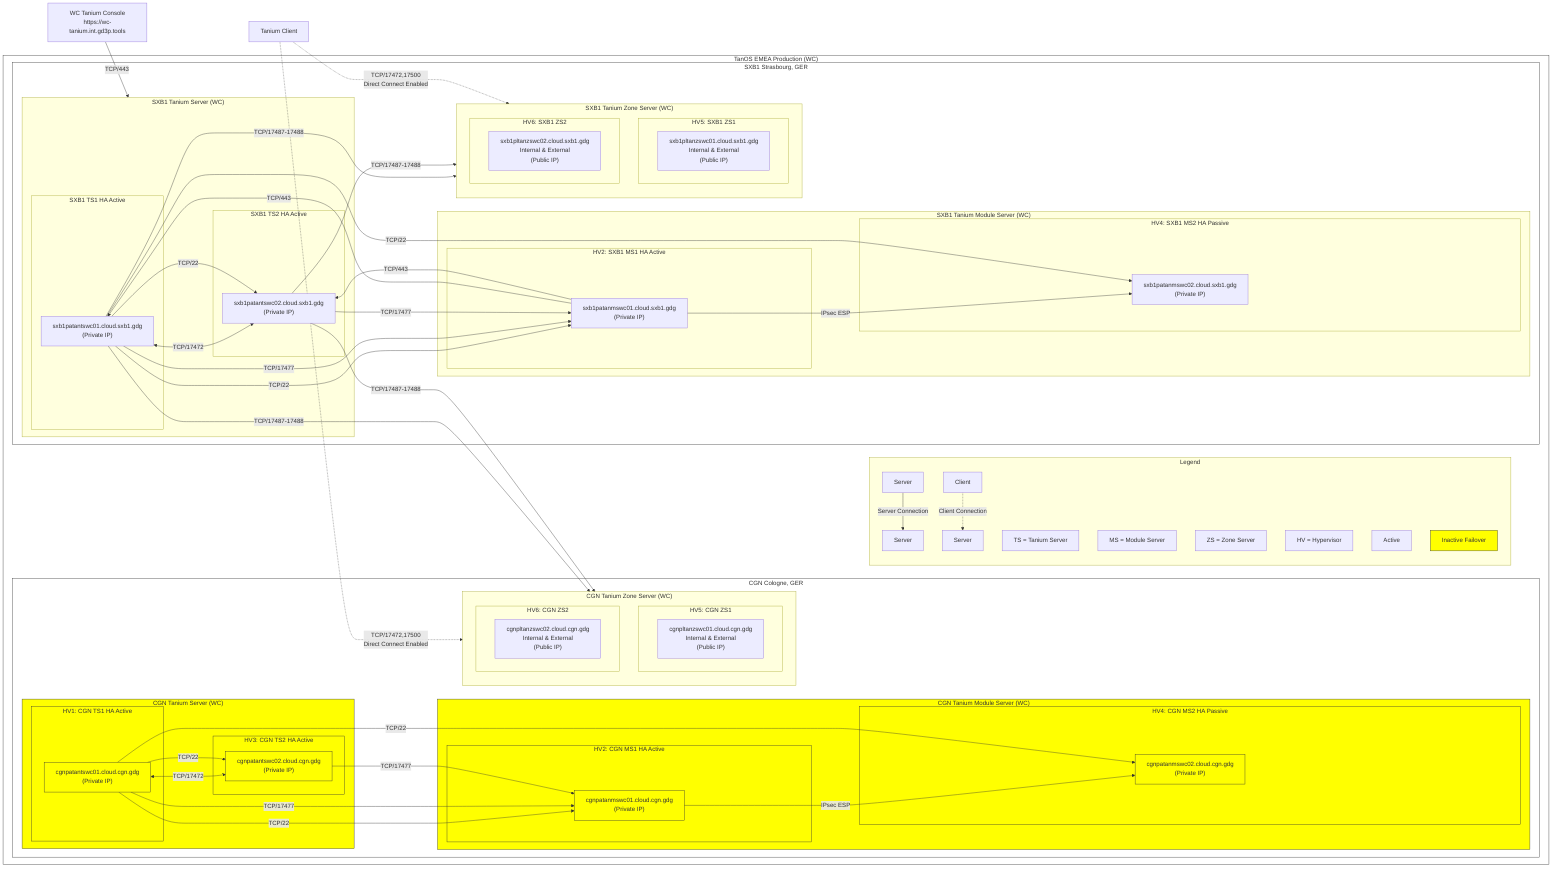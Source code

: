 flowchart LR
    %% Define nodes and subgraphs
    subgraph TanOS_EMEA_Prod["TanOS EMEA Production (WC)"]
        subgraph Legend["Legend"]
            EMPTY_NODE1["Server"] -->|"Server Connection"| EMPTY_NODE2["Server"]
            EMPTY_NODE3["Client"] .->|"Client Connection"| EMPTY_NODE4["Server"]
            TS["TS = Tanium Server"]
            MS["MS = Module Server"]
            ZS["ZS = Zone Server"]
            HV["HV = Hypervisor"]
            active["Active"]
            failover["Inactive Failover"]
            class failover yellow
        end
        subgraph CGN["CGN Cologne, GER"]
            subgraph TS_CGN["CGN Tanium Server (WC)"]
                %% Failover Cluster
                subgraph CGN_HV1["HV1: CGN TS1 HA Active"]
                    TS_CGN_1["cgnpatantswc01.cloud.cgn.gdg<br>(Private IP)"]
                    class TS_CGN_1 yellow
                end
                subgraph CGN_HV3["HV3: CGN TS2 HA Active"]
                    TS_CGN_2["cgnpatantswc02.cloud.cgn.gdg<br>(Private IP)"]
                    class TS_CGN_2 yellow
                end
                TS_CGN_1 <-->|"TCP/17472"| TS_CGN_2
            end
            subgraph MS_CGN["CGN Tanium Module Server (WC)"]
                subgraph CGN_HV2["HV2: CGN MS1 HA Active"]
                    MS_CGN_1["cgnpatanmswc01.cloud.cgn.gdg<br>(Private IP)"]
                    class MS_CGN_1 yellow
                end
                subgraph CGN_HV4["HV4: CGN MS2 HA Passive"]
                    MS_CGN_2["cgnpatanmswc02.cloud.cgn.gdg<br>(Private IP)"]
                    class MS_CGN_2 yellow
                end
                MS_CGN_1 -->|"IPsec ESP"| MS_CGN_2
            end
            subgraph ZS_CGN["CGN Tanium Zone Server (WC)"]
                %% Connects to Active Cluster
                subgraph CGN_HV5["HV5: CGN ZS1"]
                    ZS_CGN_1["cgnpltanzswc01.cloud.cgn.gdg<br/>Internal & External<br>(Public IP)"]
                end
                subgraph CGN_HV6["HV6: CGN ZS2"]
                    ZS_CGN_2["cgnpltanzswc02.cloud.cgn.gdg<br/>Internal & External<br>(Public IP)"]
                end
            end
        end
        subgraph SXB1["SXB1 Strasbourg, GER"]
            subgraph TS_SXB1["SXB1 Tanium Server (WC)"]
                %% Active Cluster
                subgraph SXB1_HV1["SXB1 TS1 HA Active"]
                    TS_SXB1_1["sxb1patantswc01.cloud.sxb1.gdg<br>(Private IP)"]
                end
                subgraph SXB1_HV3["SXB1 TS2 HA Active"]
                    TS_SXB1_2["sxb1patantswc02.cloud.sxb1.gdg<br>(Private IP)"]
                end
                TS_SXB1_1 <-->|"TCP/17472"| TS_SXB1_2
            end
            subgraph MS_SXB1["SXB1 Tanium Module Server (WC)"]
                subgraph SXB1_HV2["HV2: SXB1 MS1 HA Active"]
                    MS_SXB1_1["sxb1patanmswc01.cloud.sxb1.gdg<br>(Private IP)"]
                end
                subgraph SXB1_HV4["HV4: SXB1 MS2 HA Passive"]
                    MS_SXB1_2["sxb1patanmswc02.cloud.sxb1.gdg<br>(Private IP)"]
                end
                MS_SXB1_1 -->|"IPsec ESP"| MS_SXB1_2
            end
            subgraph ZS_SXB1["SXB1 Tanium Zone Server (WC)"]
                %% Connects to Active Cluster
                subgraph SXB1_HV5["HV5: SXB1 ZS1"]
                    ZS_SXB1_1["sxb1pltanzswc01.cloud.sxb1.gdg<br/>Internal & External<br>(Public IP)"]
                end
                subgraph SXB1_HV6["HV6: SXB1 ZS2"]
                    ZS_SXB1_2["sxb1pltanzswc02.cloud.sxb1.gdg<br/>Internal & External<br>(Public IP)"]
                end
            end
        end
    end

    %% Define nodes not part of a subgraph
    %%Title("TanOS Tanium Production"):::StyleGoDaddyProd
    %%TaniumClientInt["Tanium Client"]
    TaniumClientExt["Tanium Client"]
    TaniumConsole["WC Tanium Console<br/>https://wc-tanium.int.gd3p.tools"]
    %%RDPClient["RDP Client"]

    %% Define relationships
    TS_SXB1_1 -->|"TCP/22"| TS_SXB1_2 & MS_SXB1_1 & MS_SXB1_2
    TS_CGN_1 -->|"TCP/22"| TS_CGN_2 & MS_CGN_1 & MS_CGN_2
    TS_SXB1_1 & TS_SXB1_2 -->|"TCP/17487-17488"| ZS_SXB1  & ZS_CGN
    TS_SXB1_1 & TS_SXB1_2 -->|"TCP/17477"| MS_SXB1_1
    TS_CGN_1 & TS_CGN_2 -->|"TCP/17477"| MS_CGN_1
    MS_SXB1_1 -->|"TCP/443"| TS_SXB1_1 & TS_SXB1_2

    TaniumClientExt .->|"TCP/17472,17500<br/>Direct Connect Enabled"| ZS_SXB1 & ZS_CGN
    TaniumConsole -->|"TCP/443"| TS_SXB1

    %% Add hyperlinks
    click TaniumConsole "https://wc-tanium.int.gd3p.tools" "WC Tanium Console (VPN Required)"

    %% Define styles
    classDef StyleGoDaddyProd fill:#E22726,color:#000000,stroke:#FFFFFF,stroke-width:1px;
    classDef StyleGoDaddyProdEMEA fill:#FED317,color:#2F1C4C,stroke:#FADCD9,stroke-width:1px;
    classDef StyleGoDaddyDev fill:#00782E,color:#D8EFEF,stroke:#FFEEA9,stroke-width:1px;
    classDef yellow fill:#ff0,stroke:#333,stroke-width:1px;
    classDef white fill:#fff,stroke:#333,stroke-width:1px;

    class TanOS_EMEA_Prod white
    class CGN white
    class SXB1 white
    class TS_CGN yellow
    class MS_CGN yellow
    class CGN_HV1 yellow
    class CGN_HV2 yellow
    class CGN_HV3 yellow
    class CGN_HV4 yellow

    %% Assign styles
    %%class Title StyleGoDaddyProdEMEA;